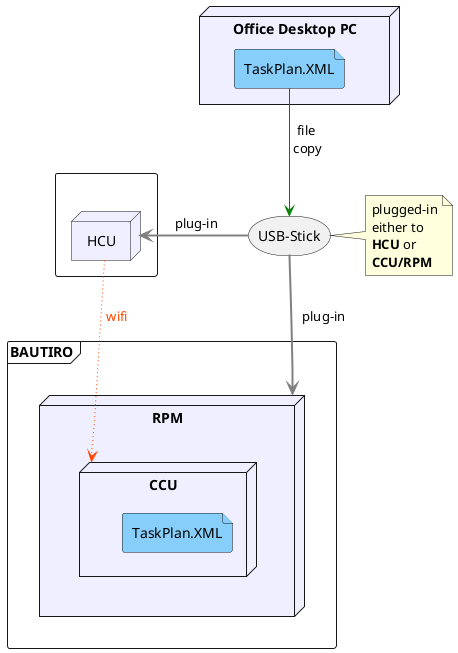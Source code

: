 @startuml Overview
skinparam file {
   backgroundColor #LightSkyBlue
}

skinparam node {
   backgroundColor #MOTIVATION
}

node pc as "Office Desktop PC" {
   file tp_pc as "TaskPlan.XML"
}

storage USB as "USB-Stick"  {
}

rectangle " " as r  {
   node HCU  {
   }
}

frame BAUTIRO  {
   node RPM {
      node CCU  {
         file tp_CCU as "TaskPlan.XML"
      }
   }
}
tp_pc --> USB #green : "file\n copy"
HCU --> CCU #OrangeRed;line.dotted;text:OrangeRed : " wifi"
USB --> RPM #Gray;line.bold : "   plug-in"
USB -> HCU #Gray;line.bold : " plug-in"

note right of USB
   plugged-in
   either to
   **HCU** or 
   **CCU/RPM**
end note

@enduml
